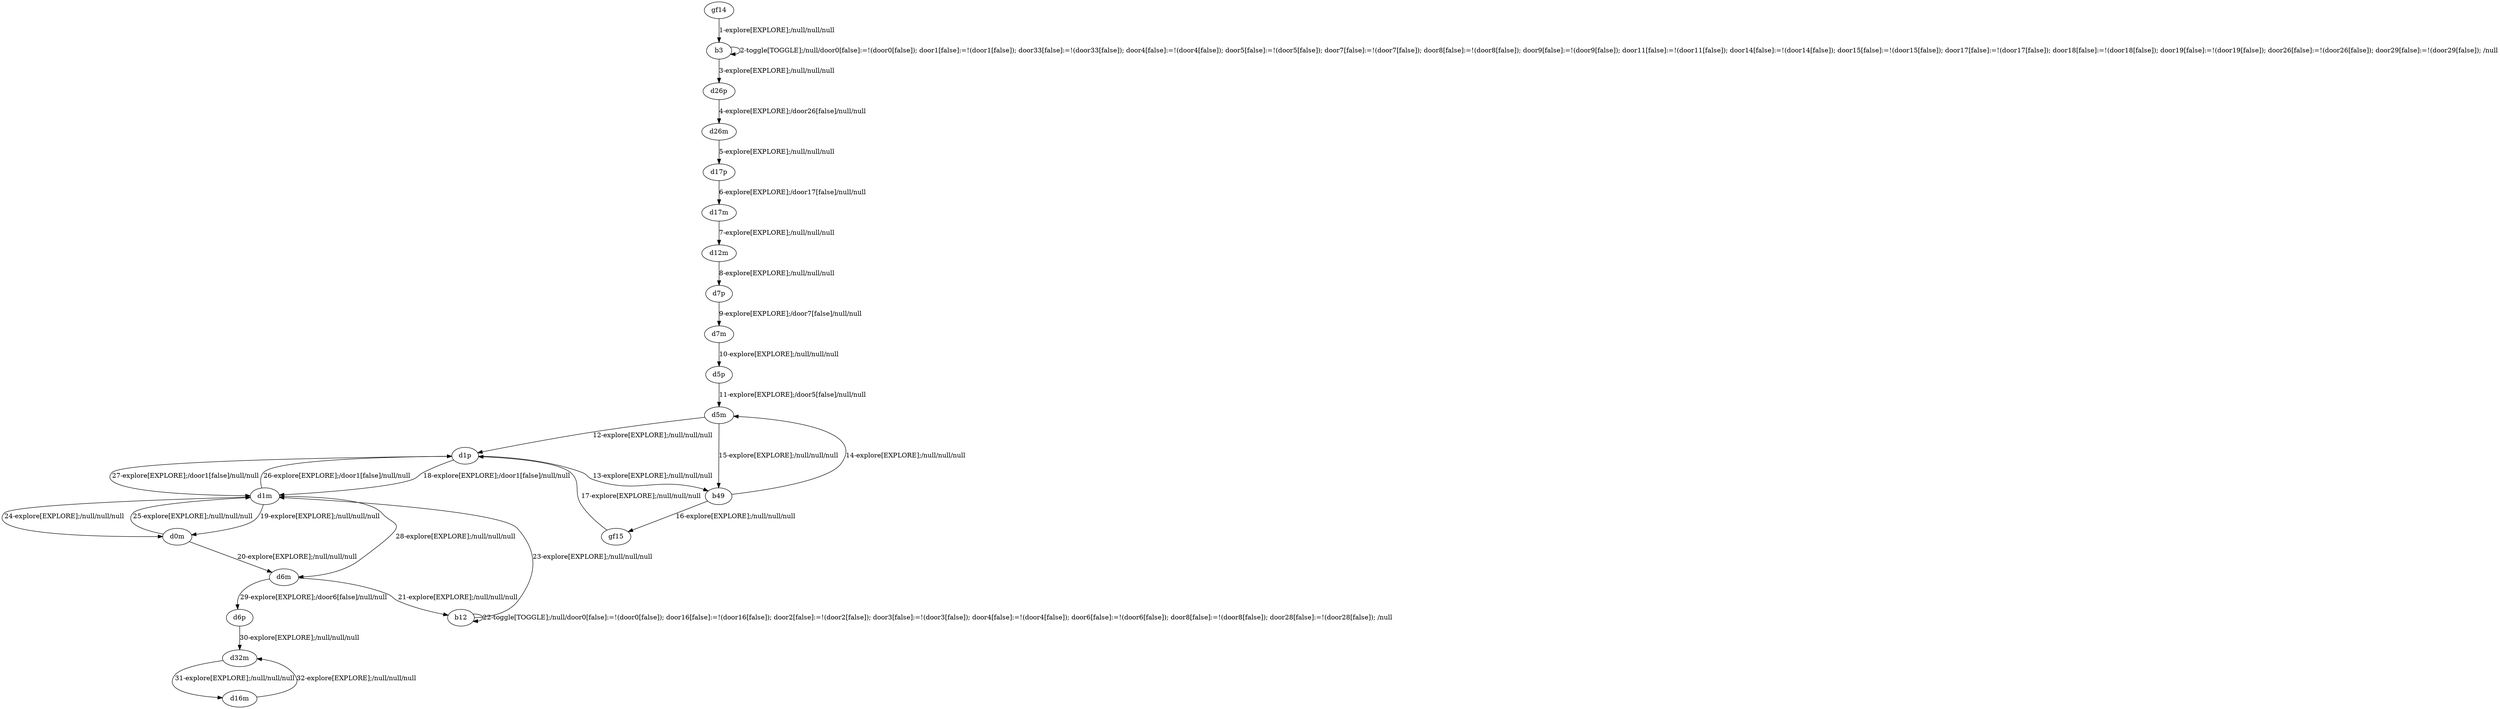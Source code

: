 # Total number of goals covered by this test: 2
# d16m --> d32m
# d32m --> d16m

digraph g {
"gf14" -> "b3" [label = "1-explore[EXPLORE];/null/null/null"];
"b3" -> "b3" [label = "2-toggle[TOGGLE];/null/door0[false]:=!(door0[false]); door1[false]:=!(door1[false]); door33[false]:=!(door33[false]); door4[false]:=!(door4[false]); door5[false]:=!(door5[false]); door7[false]:=!(door7[false]); door8[false]:=!(door8[false]); door9[false]:=!(door9[false]); door11[false]:=!(door11[false]); door14[false]:=!(door14[false]); door15[false]:=!(door15[false]); door17[false]:=!(door17[false]); door18[false]:=!(door18[false]); door19[false]:=!(door19[false]); door26[false]:=!(door26[false]); door29[false]:=!(door29[false]); /null"];
"b3" -> "d26p" [label = "3-explore[EXPLORE];/null/null/null"];
"d26p" -> "d26m" [label = "4-explore[EXPLORE];/door26[false]/null/null"];
"d26m" -> "d17p" [label = "5-explore[EXPLORE];/null/null/null"];
"d17p" -> "d17m" [label = "6-explore[EXPLORE];/door17[false]/null/null"];
"d17m" -> "d12m" [label = "7-explore[EXPLORE];/null/null/null"];
"d12m" -> "d7p" [label = "8-explore[EXPLORE];/null/null/null"];
"d7p" -> "d7m" [label = "9-explore[EXPLORE];/door7[false]/null/null"];
"d7m" -> "d5p" [label = "10-explore[EXPLORE];/null/null/null"];
"d5p" -> "d5m" [label = "11-explore[EXPLORE];/door5[false]/null/null"];
"d5m" -> "d1p" [label = "12-explore[EXPLORE];/null/null/null"];
"d1p" -> "b49" [label = "13-explore[EXPLORE];/null/null/null"];
"b49" -> "d5m" [label = "14-explore[EXPLORE];/null/null/null"];
"d5m" -> "b49" [label = "15-explore[EXPLORE];/null/null/null"];
"b49" -> "gf15" [label = "16-explore[EXPLORE];/null/null/null"];
"gf15" -> "d1p" [label = "17-explore[EXPLORE];/null/null/null"];
"d1p" -> "d1m" [label = "18-explore[EXPLORE];/door1[false]/null/null"];
"d1m" -> "d0m" [label = "19-explore[EXPLORE];/null/null/null"];
"d0m" -> "d6m" [label = "20-explore[EXPLORE];/null/null/null"];
"d6m" -> "b12" [label = "21-explore[EXPLORE];/null/null/null"];
"b12" -> "b12" [label = "22-toggle[TOGGLE];/null/door0[false]:=!(door0[false]); door16[false]:=!(door16[false]); door2[false]:=!(door2[false]); door3[false]:=!(door3[false]); door4[false]:=!(door4[false]); door6[false]:=!(door6[false]); door8[false]:=!(door8[false]); door28[false]:=!(door28[false]); /null"];
"b12" -> "d1m" [label = "23-explore[EXPLORE];/null/null/null"];
"d1m" -> "d0m" [label = "24-explore[EXPLORE];/null/null/null"];
"d0m" -> "d1m" [label = "25-explore[EXPLORE];/null/null/null"];
"d1m" -> "d1p" [label = "26-explore[EXPLORE];/door1[false]/null/null"];
"d1p" -> "d1m" [label = "27-explore[EXPLORE];/door1[false]/null/null"];
"d1m" -> "d6m" [label = "28-explore[EXPLORE];/null/null/null"];
"d6m" -> "d6p" [label = "29-explore[EXPLORE];/door6[false]/null/null"];
"d6p" -> "d32m" [label = "30-explore[EXPLORE];/null/null/null"];
"d32m" -> "d16m" [label = "31-explore[EXPLORE];/null/null/null"];
"d16m" -> "d32m" [label = "32-explore[EXPLORE];/null/null/null"];
}